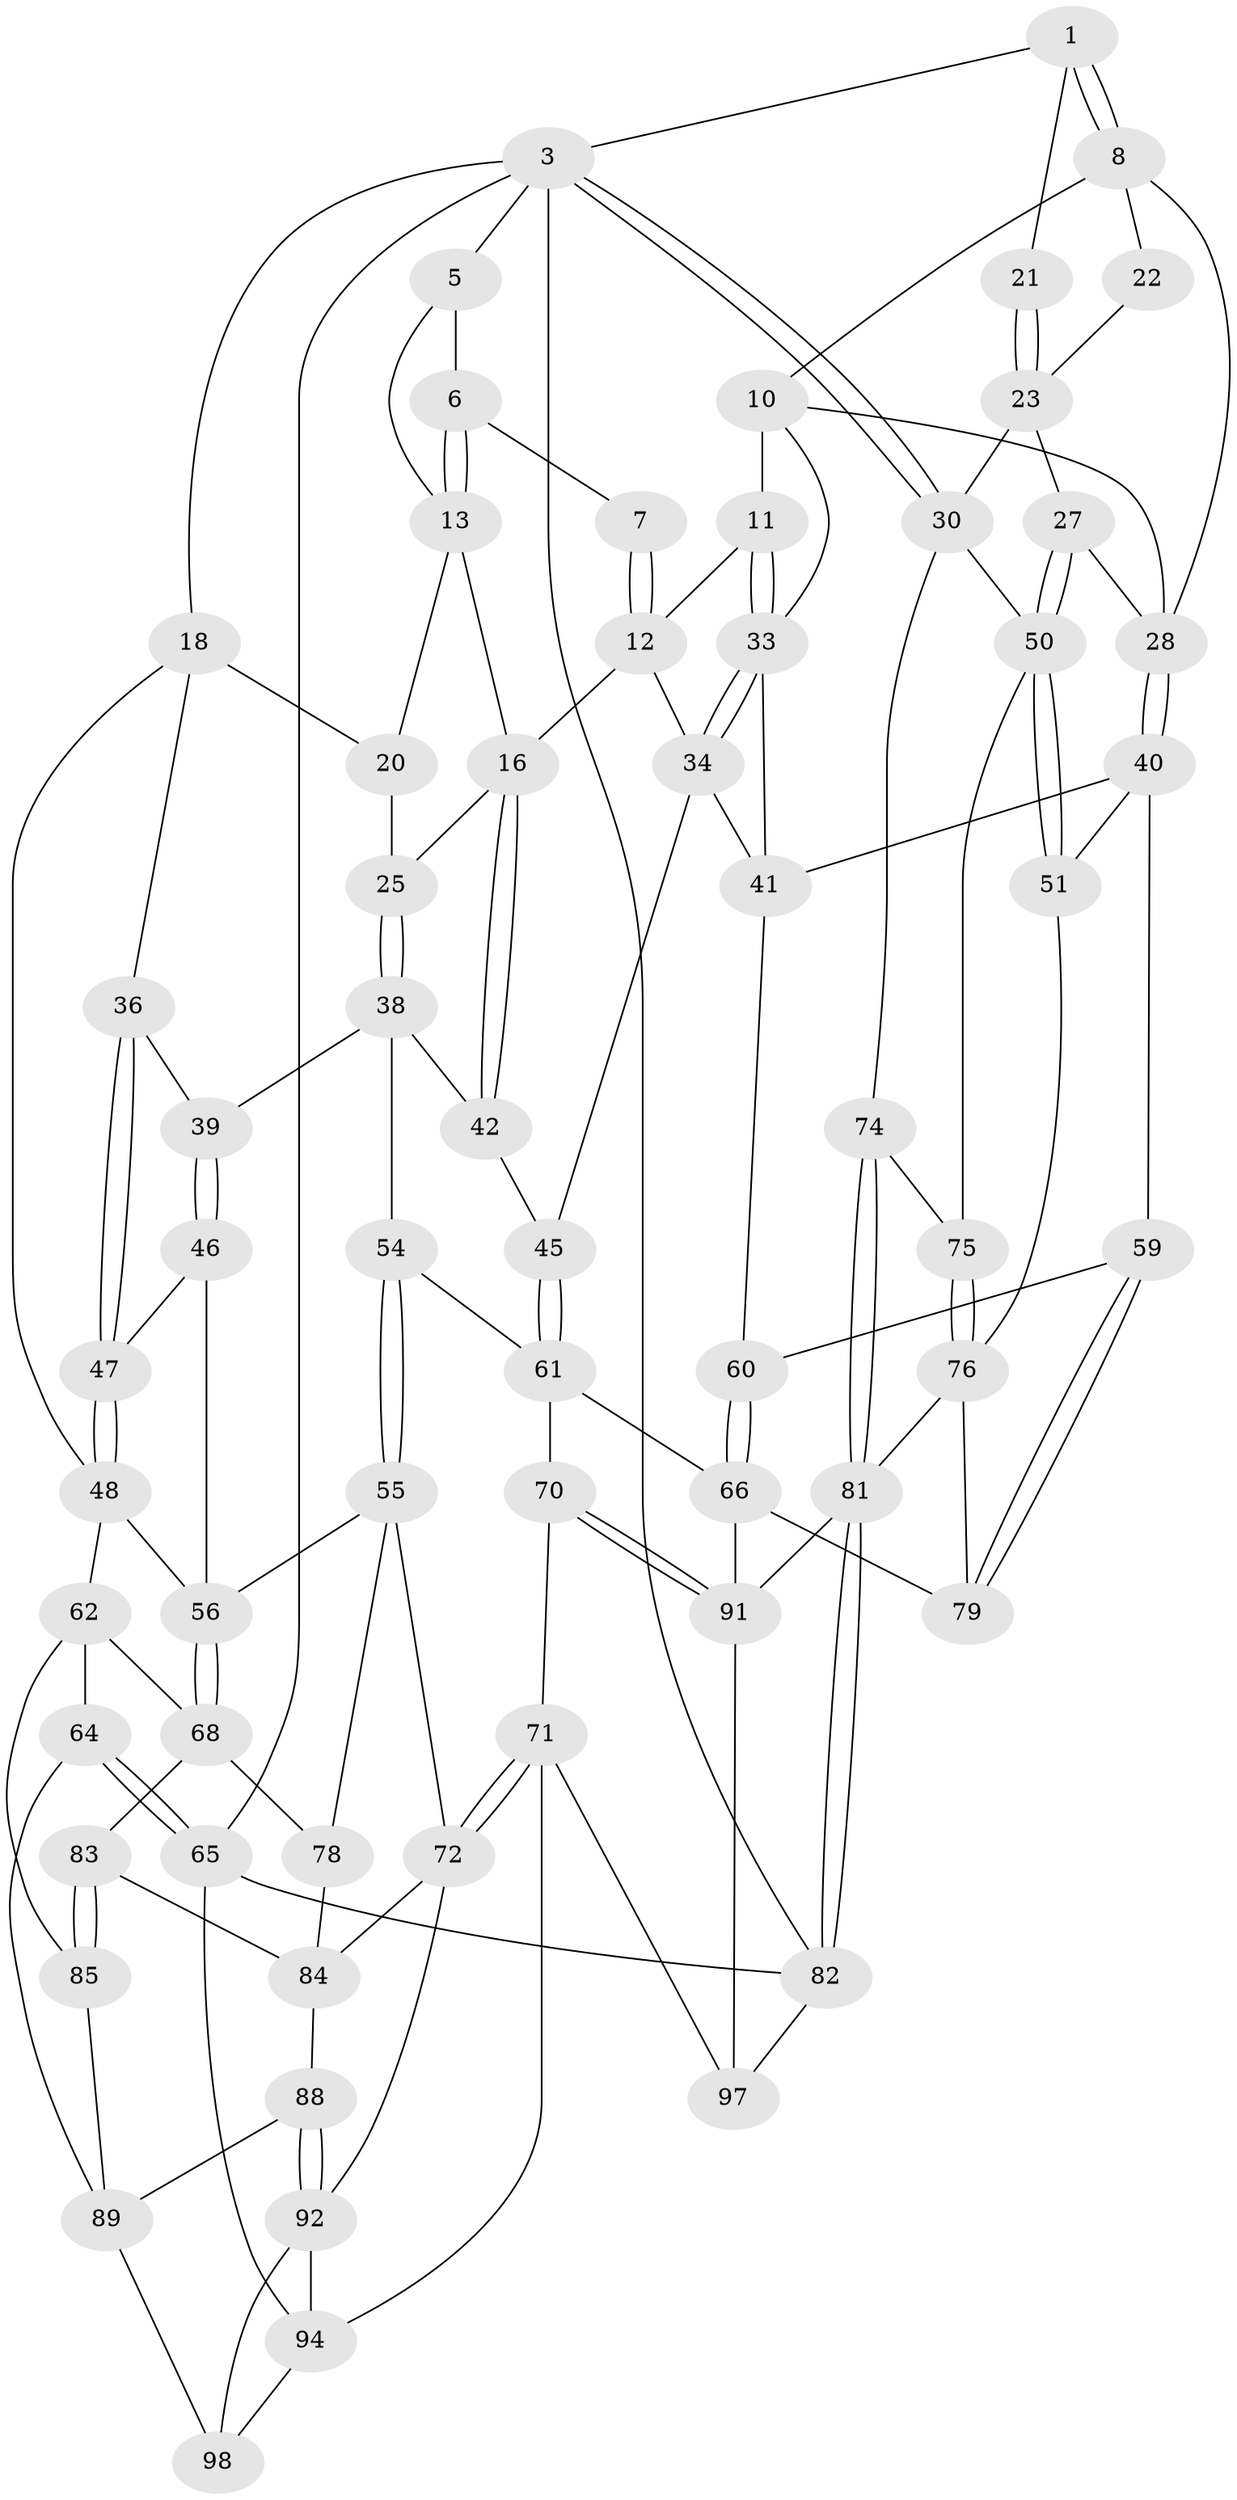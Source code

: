 // original degree distribution, {4: 0.18627450980392157, 5: 0.5686274509803921, 6: 0.20588235294117646, 3: 0.0392156862745098}
// Generated by graph-tools (version 1.1) at 2025/11/02/21/25 10:11:13]
// undirected, 65 vertices, 142 edges
graph export_dot {
graph [start="1"]
  node [color=gray90,style=filled];
  1 [pos="+0.70027816522076+0",super="+2"];
  3 [pos="+1+0",super="+4"];
  5 [pos="+0.24068406610380508+0"];
  6 [pos="+0.40796016851064654+0"];
  7 [pos="+0.5200944837319418+0"];
  8 [pos="+0.7427257861086108+0.149211939997179",super="+9"];
  10 [pos="+0.6116626254001657+0.17362751045361707",super="+32"];
  11 [pos="+0.6072675580581399+0.17227756495644375"];
  12 [pos="+0.5922436675536975+0.1555690850569206",super="+15"];
  13 [pos="+0.35417750366351275+0.20301195448096643",super="+14"];
  16 [pos="+0.371862449466923+0.22422264956552407",super="+17"];
  18 [pos="+0+0.03105579572546768",super="+19"];
  20 [pos="+0.176640588273862+0.14674547347216718"];
  21 [pos="+0.9951829860686586+0"];
  22 [pos="+0.7949851549720839+0.13745224941896916"];
  23 [pos="+0.8974801032668059+0.2801975892393302",super="+24"];
  25 [pos="+0.25113560774283983+0.26767024519425153",super="+26"];
  27 [pos="+0.8005286560340871+0.30098926644890495"];
  28 [pos="+0.778418310752104+0.29347887600971223",super="+29"];
  30 [pos="+1+0.4176733073551926",super="+31"];
  33 [pos="+0.5583104466983657+0.3203443740955719",super="+35"];
  34 [pos="+0.4959028885161951+0.36075684615250375",super="+44"];
  36 [pos="+0+0.21497896055521273",super="+37"];
  38 [pos="+0.24364352779397397+0.3147992686818482",super="+43"];
  39 [pos="+0.1307261855498417+0.35970723416619543"];
  40 [pos="+0.6691026585218758+0.365860338327348",super="+52"];
  41 [pos="+0.662997941673226+0.36381695149027565",super="+58"];
  42 [pos="+0.3464822694306661+0.37867414762712065"];
  45 [pos="+0.42755431621323964+0.41442347867197965"];
  46 [pos="+0.12191567734135632+0.368622981972284"];
  47 [pos="+0.07746930658008229+0.3402534937248353"];
  48 [pos="+0+0.46659460067321407",super="+49"];
  50 [pos="+0.7760080374461976+0.4855810684483477",super="+53"];
  51 [pos="+0.7420834968318296+0.4961218720718841"];
  54 [pos="+0.24250641233414044+0.4748005939178424"];
  55 [pos="+0.20902819698953778+0.48858753453975773",super="+73"];
  56 [pos="+0.18488186486211+0.4903524823771411",super="+57"];
  59 [pos="+0.6383652250333777+0.5438942864082436"];
  60 [pos="+0.5171921320904136+0.5225578903664712"];
  61 [pos="+0.2851233686261679+0.4944345123357425",super="+67"];
  62 [pos="+0+0.6047833726071881",super="+63"];
  64 [pos="+0+1"];
  65 [pos="+0+1",super="+102"];
  66 [pos="+0.46268321557814246+0.5907826576431372",super="+80"];
  68 [pos="+0.1618058007494265+0.5276098458347485",super="+69"];
  70 [pos="+0.3696894380360477+0.6673607760566367"];
  71 [pos="+0.3206585729418043+0.7146562453039403",super="+93"];
  72 [pos="+0.28850075158011823+0.7071843641451983",super="+90"];
  74 [pos="+1+0.4294004940994227"];
  75 [pos="+0.9007634977505059+0.6260890058878531"];
  76 [pos="+0.8776006911475854+0.7229822261536456",super="+77"];
  78 [pos="+0.15590696933962586+0.6431905662135622"];
  79 [pos="+0.6976513933816844+0.7425753483354925"];
  81 [pos="+1+1",super="+86"];
  82 [pos="+1+1",super="+101"];
  83 [pos="+0.1101482995110152+0.6620824718626771"];
  84 [pos="+0.12082139212282596+0.6648895568331626",super="+87"];
  85 [pos="+0+0.8018746640134481"];
  88 [pos="+0.10772195907417205+0.8169841425035503"];
  89 [pos="+0.06292472664807686+0.8178364511027446",super="+99"];
  91 [pos="+0.5970396815620393+0.8869474375177453",super="+96"];
  92 [pos="+0.11919574638188862+0.8215277060587243",super="+95"];
  94 [pos="+0.2494165257046517+0.9069104160714978",super="+100"];
  97 [pos="+0.5647955280433715+0.9809199362583891"];
  98 [pos="+0.11233240660885598+0.9734589221704345"];
  1 -- 8;
  1 -- 8;
  1 -- 3;
  1 -- 21;
  3 -- 30;
  3 -- 30;
  3 -- 82;
  3 -- 65;
  3 -- 18;
  3 -- 5;
  5 -- 6;
  5 -- 13;
  6 -- 7;
  6 -- 13;
  6 -- 13;
  7 -- 12;
  7 -- 12;
  8 -- 22;
  8 -- 10;
  8 -- 28;
  10 -- 11;
  10 -- 33;
  10 -- 28;
  11 -- 12;
  11 -- 33;
  11 -- 33;
  12 -- 16;
  12 -- 34;
  13 -- 20;
  13 -- 16;
  16 -- 42;
  16 -- 42;
  16 -- 25;
  18 -- 48;
  18 -- 20;
  18 -- 36;
  20 -- 25;
  21 -- 23;
  21 -- 23;
  22 -- 23;
  23 -- 30;
  23 -- 27;
  25 -- 38;
  25 -- 38;
  27 -- 28;
  27 -- 50;
  27 -- 50;
  28 -- 40;
  28 -- 40;
  30 -- 74;
  30 -- 50;
  33 -- 34;
  33 -- 34;
  33 -- 41;
  34 -- 41;
  34 -- 45;
  36 -- 47;
  36 -- 47;
  36 -- 39;
  38 -- 39;
  38 -- 54;
  38 -- 42;
  39 -- 46;
  39 -- 46;
  40 -- 41;
  40 -- 59;
  40 -- 51;
  41 -- 60;
  42 -- 45;
  45 -- 61;
  45 -- 61;
  46 -- 47;
  46 -- 56;
  47 -- 48;
  47 -- 48;
  48 -- 56;
  48 -- 62;
  50 -- 51;
  50 -- 51;
  50 -- 75;
  51 -- 76;
  54 -- 55;
  54 -- 55;
  54 -- 61;
  55 -- 56;
  55 -- 72;
  55 -- 78;
  56 -- 68;
  56 -- 68;
  59 -- 60;
  59 -- 79;
  59 -- 79;
  60 -- 66;
  60 -- 66;
  61 -- 66;
  61 -- 70;
  62 -- 68;
  62 -- 64;
  62 -- 85;
  64 -- 65;
  64 -- 65;
  64 -- 89;
  65 -- 82 [weight=2];
  65 -- 94;
  66 -- 91;
  66 -- 79;
  68 -- 78;
  68 -- 83;
  70 -- 71;
  70 -- 91;
  70 -- 91;
  71 -- 72;
  71 -- 72;
  71 -- 97;
  71 -- 94;
  72 -- 84;
  72 -- 92;
  74 -- 75;
  74 -- 81;
  74 -- 81;
  75 -- 76;
  75 -- 76;
  76 -- 79;
  76 -- 81;
  78 -- 84;
  81 -- 82;
  81 -- 82;
  81 -- 91;
  82 -- 97;
  83 -- 84;
  83 -- 85;
  83 -- 85;
  84 -- 88;
  85 -- 89;
  88 -- 89;
  88 -- 92;
  88 -- 92;
  89 -- 98;
  91 -- 97;
  92 -- 98;
  92 -- 94;
  94 -- 98;
}
